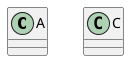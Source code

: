 {
  "sha1": "9xl4ycnta3h8ks5g2z4mb1lq1l11b1i",
  "insertion": {
    "when": "2024-05-30T20:48:21.786Z",
    "url": "https://github.com/plantuml/plantuml/issues/1254",
    "user": "plantuml@gmail.com"
  }
}
@startuml
class A <<stereo1>> {
}
class C <<stereo1>> <<stereo2>> {
}

hide <<stereo1>> stereotype
hide <<stereo2>> stereotype
@enduml
